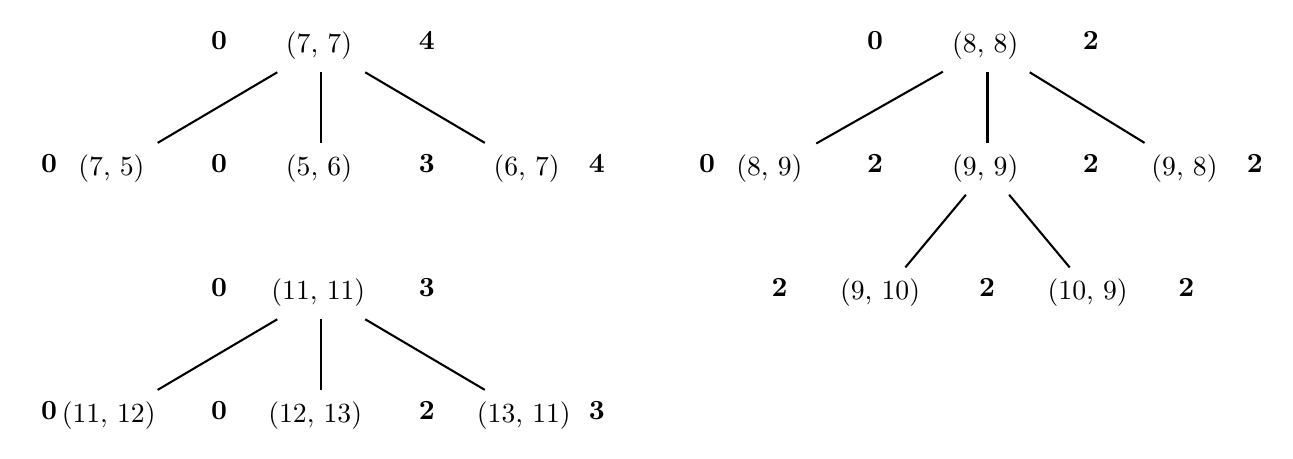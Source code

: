 

\tikzset{every picture/.style={line width=0.75pt}} %set default line width to 0.75pt        

\begin{tikzpicture}[x=0.75pt,y=0.75pt,yscale=-1,xscale=1]
%uncomment if require: \path (0,552); %set diagram left start at 0, and has height of 552


% Text Node
\draw (162,219) node [anchor=north west][inner sep=0.75pt]   [align=left] {(7, 7)};
% Text Node
\draw (483,219) node [anchor=north west][inner sep=0.75pt]   [align=left] {(8, 8)};
% Text Node
\draw (379,278) node [anchor=north west][inner sep=0.75pt]   [align=left] {(8, 9)};
% Text Node
\draw (483,278) node [anchor=north west][inner sep=0.75pt]   [align=left] {(9, 9)};
% Text Node
\draw (579,278) node [anchor=north west][inner sep=0.75pt]   [align=left] {(9, 8)};
% Text Node
\draw (429,338) node [anchor=north west][inner sep=0.75pt]   [align=left] {(9, 10)};
% Text Node
\draw (529,338) node [anchor=north west][inner sep=0.75pt]   [align=left] {(10, 9)};
% Text Node
\draw (62,278) node [anchor=north west][inner sep=0.75pt]   [align=left] {(7, 5)};
% Text Node
\draw (162,278) node [anchor=north west][inner sep=0.75pt]   [align=left] {(5, 6)};
% Text Node
\draw (262,278) node [anchor=north west][inner sep=0.75pt]   [align=left] {(6, 7)};
% Text Node
\draw (126,219) node [anchor=north west][inner sep=0.75pt]   [align=left] {\textbf{0}};
% Text Node
\draw (226,219) node [anchor=north west][inner sep=0.75pt]   [align=left] {\textbf{4}};
% Text Node
\draw (126,278) node [anchor=north west][inner sep=0.75pt]   [align=left] {\textbf{0}};
% Text Node
\draw (226,278) node [anchor=north west][inner sep=0.75pt]   [align=left] {\textbf{3}};
% Text Node
\draw (44,278) node [anchor=north west][inner sep=0.75pt]   [align=left] {\textbf{0}};
% Text Node
\draw (308,278) node [anchor=north west][inner sep=0.75pt]   [align=left] {\textbf{4}};
% Text Node
\draw (442,278) node [anchor=north west][inner sep=0.75pt]   [align=left] {\textbf{2}};
% Text Node
\draw (546,278) node [anchor=north west][inner sep=0.75pt]   [align=left] {\textbf{2}};
% Text Node
\draw (496,338) node [anchor=north west][inner sep=0.75pt]   [align=left] {\textbf{2}};
% Text Node
\draw (396,338) node [anchor=north west][inner sep=0.75pt]   [align=left] {\textbf{2}};
% Text Node
\draw (592,338) node [anchor=north west][inner sep=0.75pt]   [align=left] {\textbf{2}};
% Text Node
\draw (625,278) node [anchor=north west][inner sep=0.75pt]   [align=left] {\textbf{2}};
% Text Node
\draw (546,219) node [anchor=north west][inner sep=0.75pt]   [align=left] {\textbf{2}};
% Text Node
\draw (442,219) node [anchor=north west][inner sep=0.75pt]   [align=left] {\textbf{0}};
% Text Node
\draw (361,278) node [anchor=north west][inner sep=0.75pt]   [align=left] {\textbf{0}};
% Text Node
\draw (155,338) node [anchor=north west][inner sep=0.75pt]   [align=left] {(11, 11)};
% Text Node
\draw (54,397) node [anchor=north west][inner sep=0.75pt]   [align=left] {(11, 12)};
% Text Node
\draw (254,397) node [anchor=north west][inner sep=0.75pt]   [align=left] {(13, 11)};
% Text Node
\draw (153.5,397) node [anchor=north west][inner sep=0.75pt]   [align=left] {(12, 13)};
% Text Node
\draw (44,397) node [anchor=north west][inner sep=0.75pt]   [align=left] {\textbf{0}};
% Text Node
\draw (126,397) node [anchor=north west][inner sep=0.75pt]   [align=left] {\textbf{0}};
% Text Node
\draw (226,397) node [anchor=north west][inner sep=0.75pt]   [align=left] {\textbf{2}};
% Text Node
\draw (308,397) node [anchor=north west][inner sep=0.75pt]   [align=left] {\textbf{3}};
% Text Node
\draw (126,338) node [anchor=north west][inner sep=0.75pt]   [align=left] {\textbf{0}};
% Text Node
\draw (226,338) node [anchor=north west][inner sep=0.75pt]   [align=left] {\textbf{3}};
% Connection
\draw [color={rgb, 255:red, 0; green, 0; blue, 0 }  ,draw opacity=1 ]   (419,274.3) -- (480,239.7) ;
% Connection
\draw [color={rgb, 255:red, 0; green, 0; blue, 0 }  ,draw opacity=1 ]   (501.5,274) -- (501.5,240) ;
% Connection
\draw [color={rgb, 255:red, 0; green, 0; blue, 0 }  ,draw opacity=1 ]   (577.16,274) -- (521.84,240) ;
% Connection
\draw [color={rgb, 255:red, 0; green, 0; blue, 0 }  ,draw opacity=1 ]   (541.08,334) -- (511.92,299) ;
% Connection
\draw [color={rgb, 255:red, 0; green, 0; blue, 0 }  ,draw opacity=1 ]   (461.92,334) -- (491.08,299) ;
% Connection
\draw [color={rgb, 255:red, 0; green, 0; blue, 0 }  ,draw opacity=1 ]   (101.69,274) -- (159.31,240) ;
% Connection
\draw [color={rgb, 255:red, 0; green, 0; blue, 0 }  ,draw opacity=1 ]   (180.5,274) -- (180.5,240) ;
% Connection
\draw [color={rgb, 255:red, 0; green, 0; blue, 0 }  ,draw opacity=1 ]   (259.31,274) -- (201.69,240) ;
% Connection
\draw [color={rgb, 255:red, 0; green, 0; blue, 0 }  ,draw opacity=1 ]   (259.31,393) -- (201.69,359) ;
% Connection
\draw [color={rgb, 255:red, 0; green, 0; blue, 0 }  ,draw opacity=1 ]   (101.69,393) -- (159.31,359) ;
% Connection
\draw    (180.5,393) -- (180.5,359) ;

\end{tikzpicture}
